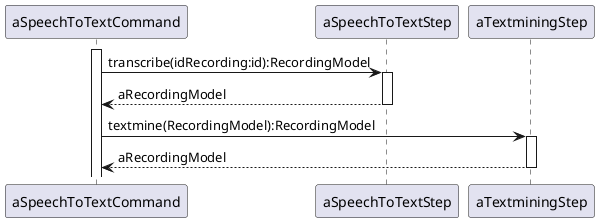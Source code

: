 @startuml
activate aSpeechToTextCommand

aSpeechToTextCommand -> aSpeechToTextStep: transcribe(idRecording:id):RecordingModel
activate aSpeechToTextStep
aSpeechToTextStep --> aSpeechToTextCommand: aRecordingModel
deactivate aSpeechToTextStep

aSpeechToTextCommand -> aTextminingStep: textmine(RecordingModel):RecordingModel
activate aTextminingStep
aTextminingStep --> aSpeechToTextCommand: aRecordingModel
deactivate aTextminingStep
@enduml
